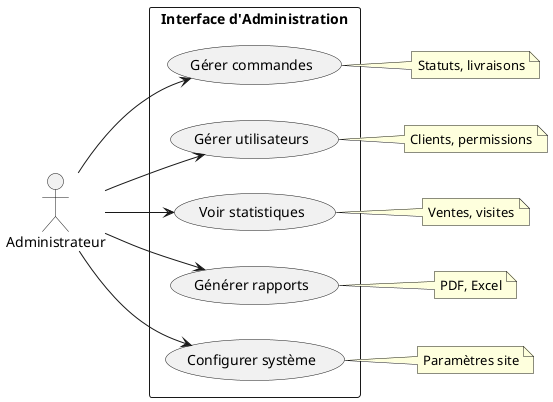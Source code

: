 @startuml Use_Case_Admin

left to right direction
skinparam packageStyle rectangle

actor "Administrateur" as Admin

rectangle "Interface d'Administration" {
    usecase "Gérer commandes" as ManageOrders
    usecase "Gérer utilisateurs" as ManageUsers
    usecase "Voir statistiques" as ViewStats
    usecase "Générer rapports" as GenerateReports
    usecase "Configurer système" as ConfigureSystem
}

Admin --> ManageOrders
Admin --> ManageUsers
Admin --> ViewStats
Admin --> GenerateReports
Admin --> ConfigureSystem

note right of ManageOrders : Statuts, livraisons
note right of ManageUsers : Clients, permissions
note right of ViewStats : Ventes, visites
note right of GenerateReports : PDF, Excel
note right of ConfigureSystem : Paramètres site

@enduml 